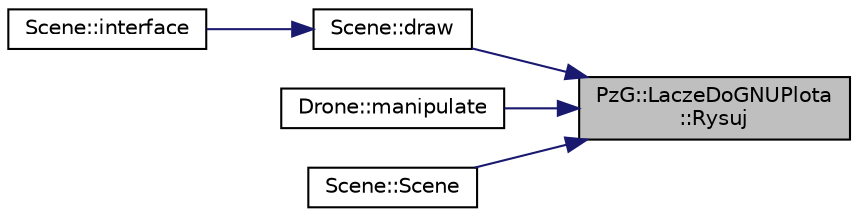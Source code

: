 digraph "PzG::LaczeDoGNUPlota::Rysuj"
{
 // LATEX_PDF_SIZE
  edge [fontname="Helvetica",fontsize="10",labelfontname="Helvetica",labelfontsize="10"];
  node [fontname="Helvetica",fontsize="10",shape=record];
  rankdir="RL";
  Node1 [label="PzG::LaczeDoGNUPlota\l::Rysuj",height=0.2,width=0.4,color="black", fillcolor="grey75", style="filled", fontcolor="black",tooltip=" "];
  Node1 -> Node2 [dir="back",color="midnightblue",fontsize="10",style="solid",fontname="Helvetica"];
  Node2 [label="Scene::draw",height=0.2,width=0.4,color="black", fillcolor="white", style="filled",URL="$class_scene.html#ac0e3d2c98ba6063a086467fb2c19142f",tooltip=" "];
  Node2 -> Node3 [dir="back",color="midnightblue",fontsize="10",style="solid",fontname="Helvetica"];
  Node3 [label="Scene::interface",height=0.2,width=0.4,color="black", fillcolor="white", style="filled",URL="$class_scene.html#a464d4ccb6869c4b858f4a667700c42d5",tooltip=" "];
  Node1 -> Node4 [dir="back",color="midnightblue",fontsize="10",style="solid",fontname="Helvetica"];
  Node4 [label="Drone::manipulate",height=0.2,width=0.4,color="black", fillcolor="white", style="filled",URL="$class_drone.html#ab107828b18e17e50b4125711c8394abc",tooltip=" "];
  Node1 -> Node5 [dir="back",color="midnightblue",fontsize="10",style="solid",fontname="Helvetica"];
  Node5 [label="Scene::Scene",height=0.2,width=0.4,color="black", fillcolor="white", style="filled",URL="$class_scene.html#ad10176d75a9cc0da56626f682d083507",tooltip=" "];
}
